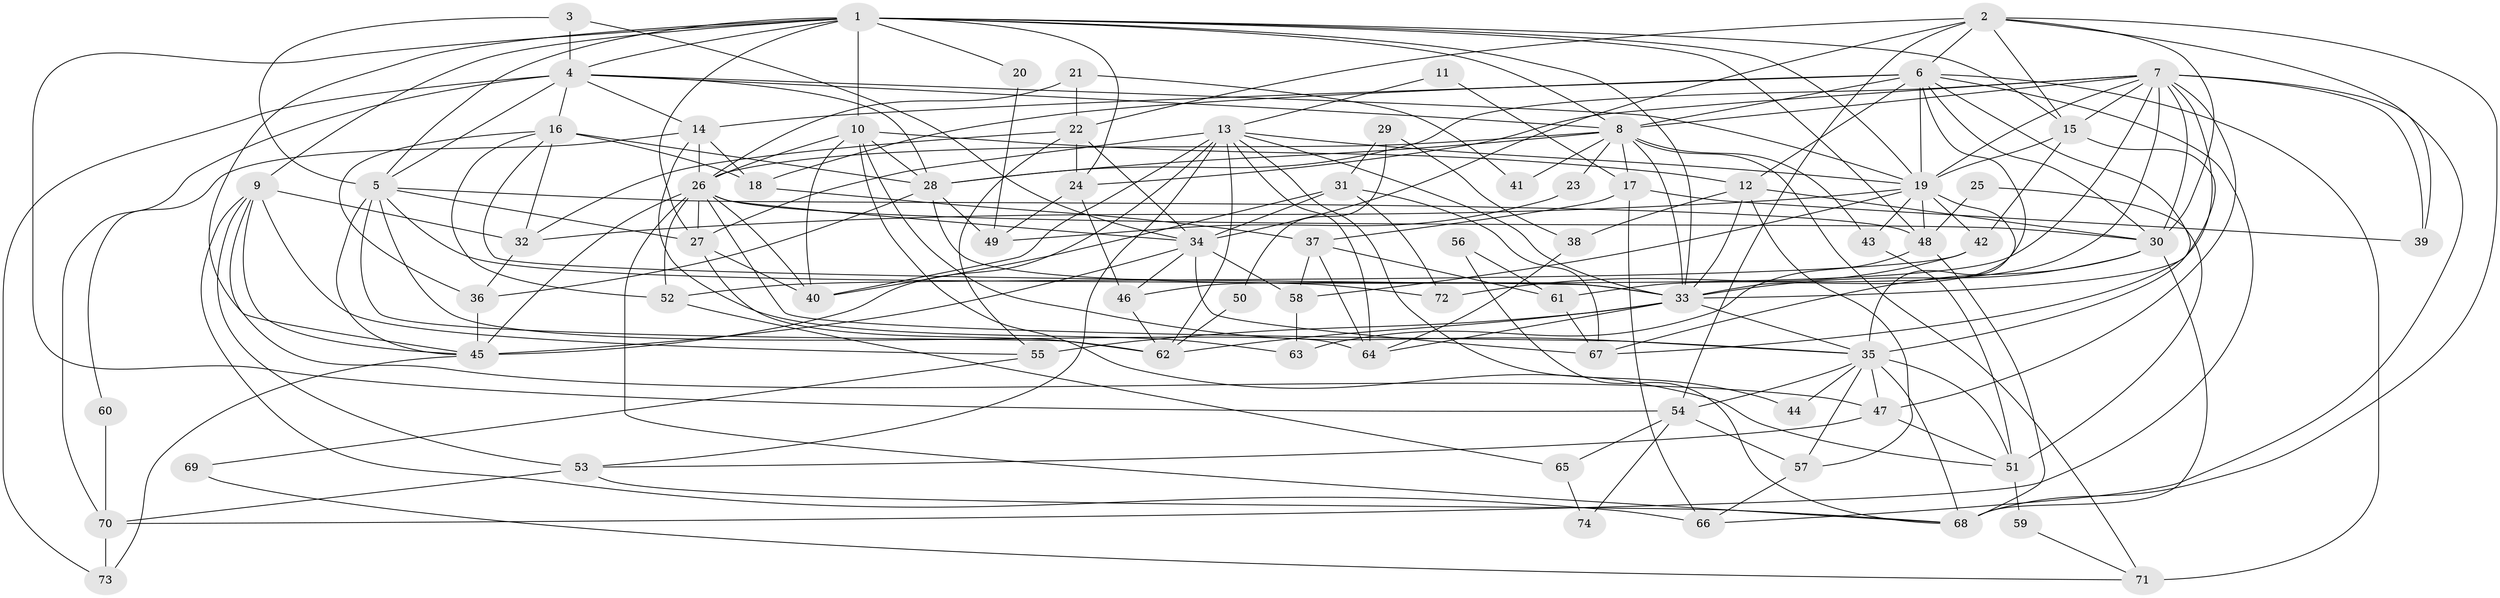 // original degree distribution, {9: 0.006802721088435374, 4: 0.23129251700680273, 3: 0.2789115646258503, 2: 0.14965986394557823, 5: 0.19727891156462585, 7: 0.034013605442176874, 6: 0.08163265306122448, 8: 0.02040816326530612}
// Generated by graph-tools (version 1.1) at 2025/36/03/09/25 02:36:13]
// undirected, 74 vertices, 203 edges
graph export_dot {
graph [start="1"]
  node [color=gray90,style=filled];
  1;
  2;
  3;
  4;
  5;
  6;
  7;
  8;
  9;
  10;
  11;
  12;
  13;
  14;
  15;
  16;
  17;
  18;
  19;
  20;
  21;
  22;
  23;
  24;
  25;
  26;
  27;
  28;
  29;
  30;
  31;
  32;
  33;
  34;
  35;
  36;
  37;
  38;
  39;
  40;
  41;
  42;
  43;
  44;
  45;
  46;
  47;
  48;
  49;
  50;
  51;
  52;
  53;
  54;
  55;
  56;
  57;
  58;
  59;
  60;
  61;
  62;
  63;
  64;
  65;
  66;
  67;
  68;
  69;
  70;
  71;
  72;
  73;
  74;
  1 -- 4 [weight=2.0];
  1 -- 5 [weight=1.0];
  1 -- 8 [weight=1.0];
  1 -- 9 [weight=2.0];
  1 -- 10 [weight=1.0];
  1 -- 15 [weight=2.0];
  1 -- 19 [weight=1.0];
  1 -- 20 [weight=1.0];
  1 -- 24 [weight=2.0];
  1 -- 27 [weight=1.0];
  1 -- 33 [weight=1.0];
  1 -- 45 [weight=2.0];
  1 -- 48 [weight=1.0];
  1 -- 54 [weight=1.0];
  2 -- 6 [weight=1.0];
  2 -- 15 [weight=1.0];
  2 -- 22 [weight=1.0];
  2 -- 30 [weight=1.0];
  2 -- 34 [weight=1.0];
  2 -- 39 [weight=1.0];
  2 -- 54 [weight=1.0];
  2 -- 68 [weight=1.0];
  3 -- 4 [weight=1.0];
  3 -- 5 [weight=1.0];
  3 -- 34 [weight=1.0];
  4 -- 5 [weight=1.0];
  4 -- 8 [weight=1.0];
  4 -- 14 [weight=1.0];
  4 -- 16 [weight=2.0];
  4 -- 19 [weight=1.0];
  4 -- 28 [weight=1.0];
  4 -- 70 [weight=2.0];
  4 -- 73 [weight=1.0];
  5 -- 27 [weight=1.0];
  5 -- 45 [weight=1.0];
  5 -- 48 [weight=1.0];
  5 -- 62 [weight=1.0];
  5 -- 64 [weight=1.0];
  5 -- 72 [weight=1.0];
  6 -- 8 [weight=1.0];
  6 -- 12 [weight=1.0];
  6 -- 14 [weight=2.0];
  6 -- 18 [weight=1.0];
  6 -- 19 [weight=1.0];
  6 -- 30 [weight=1.0];
  6 -- 33 [weight=1.0];
  6 -- 35 [weight=1.0];
  6 -- 70 [weight=1.0];
  6 -- 71 [weight=1.0];
  7 -- 8 [weight=1.0];
  7 -- 15 [weight=1.0];
  7 -- 19 [weight=1.0];
  7 -- 24 [weight=1.0];
  7 -- 28 [weight=1.0];
  7 -- 30 [weight=1.0];
  7 -- 33 [weight=1.0];
  7 -- 39 [weight=1.0];
  7 -- 46 [weight=1.0];
  7 -- 47 [weight=1.0];
  7 -- 61 [weight=1.0];
  7 -- 66 [weight=1.0];
  8 -- 17 [weight=1.0];
  8 -- 23 [weight=1.0];
  8 -- 26 [weight=1.0];
  8 -- 28 [weight=1.0];
  8 -- 33 [weight=1.0];
  8 -- 41 [weight=1.0];
  8 -- 43 [weight=1.0];
  8 -- 71 [weight=1.0];
  9 -- 32 [weight=1.0];
  9 -- 45 [weight=1.0];
  9 -- 47 [weight=1.0];
  9 -- 53 [weight=1.0];
  9 -- 55 [weight=1.0];
  9 -- 66 [weight=1.0];
  10 -- 12 [weight=1.0];
  10 -- 26 [weight=1.0];
  10 -- 28 [weight=1.0];
  10 -- 35 [weight=1.0];
  10 -- 40 [weight=1.0];
  10 -- 51 [weight=1.0];
  11 -- 13 [weight=1.0];
  11 -- 17 [weight=1.0];
  12 -- 30 [weight=1.0];
  12 -- 33 [weight=1.0];
  12 -- 38 [weight=1.0];
  12 -- 57 [weight=1.0];
  13 -- 19 [weight=1.0];
  13 -- 27 [weight=2.0];
  13 -- 33 [weight=1.0];
  13 -- 40 [weight=1.0];
  13 -- 44 [weight=1.0];
  13 -- 45 [weight=2.0];
  13 -- 53 [weight=1.0];
  13 -- 62 [weight=1.0];
  13 -- 64 [weight=1.0];
  14 -- 18 [weight=1.0];
  14 -- 26 [weight=1.0];
  14 -- 60 [weight=1.0];
  14 -- 63 [weight=1.0];
  15 -- 19 [weight=1.0];
  15 -- 42 [weight=1.0];
  15 -- 67 [weight=1.0];
  16 -- 18 [weight=1.0];
  16 -- 28 [weight=1.0];
  16 -- 32 [weight=1.0];
  16 -- 33 [weight=1.0];
  16 -- 36 [weight=1.0];
  16 -- 52 [weight=1.0];
  17 -- 37 [weight=1.0];
  17 -- 39 [weight=1.0];
  17 -- 66 [weight=1.0];
  18 -- 37 [weight=1.0];
  19 -- 32 [weight=1.0];
  19 -- 35 [weight=1.0];
  19 -- 42 [weight=1.0];
  19 -- 43 [weight=1.0];
  19 -- 48 [weight=1.0];
  19 -- 58 [weight=1.0];
  20 -- 49 [weight=1.0];
  21 -- 22 [weight=1.0];
  21 -- 26 [weight=1.0];
  21 -- 41 [weight=1.0];
  22 -- 24 [weight=1.0];
  22 -- 32 [weight=1.0];
  22 -- 34 [weight=1.0];
  22 -- 55 [weight=1.0];
  23 -- 49 [weight=1.0];
  24 -- 46 [weight=1.0];
  24 -- 49 [weight=1.0];
  25 -- 48 [weight=1.0];
  25 -- 51 [weight=1.0];
  26 -- 27 [weight=1.0];
  26 -- 30 [weight=1.0];
  26 -- 34 [weight=1.0];
  26 -- 35 [weight=1.0];
  26 -- 40 [weight=1.0];
  26 -- 45 [weight=1.0];
  26 -- 52 [weight=1.0];
  26 -- 68 [weight=1.0];
  27 -- 40 [weight=2.0];
  27 -- 62 [weight=1.0];
  28 -- 33 [weight=1.0];
  28 -- 36 [weight=1.0];
  28 -- 49 [weight=1.0];
  29 -- 31 [weight=1.0];
  29 -- 38 [weight=1.0];
  29 -- 50 [weight=1.0];
  30 -- 33 [weight=1.0];
  30 -- 67 [weight=1.0];
  30 -- 68 [weight=1.0];
  31 -- 34 [weight=1.0];
  31 -- 40 [weight=1.0];
  31 -- 67 [weight=1.0];
  31 -- 72 [weight=1.0];
  32 -- 36 [weight=1.0];
  33 -- 35 [weight=1.0];
  33 -- 55 [weight=1.0];
  33 -- 62 [weight=1.0];
  33 -- 64 [weight=1.0];
  34 -- 45 [weight=1.0];
  34 -- 46 [weight=1.0];
  34 -- 58 [weight=1.0];
  34 -- 67 [weight=1.0];
  35 -- 44 [weight=1.0];
  35 -- 47 [weight=1.0];
  35 -- 51 [weight=1.0];
  35 -- 54 [weight=2.0];
  35 -- 57 [weight=1.0];
  35 -- 68 [weight=1.0];
  36 -- 45 [weight=2.0];
  37 -- 58 [weight=1.0];
  37 -- 61 [weight=1.0];
  37 -- 64 [weight=1.0];
  38 -- 64 [weight=1.0];
  42 -- 52 [weight=1.0];
  42 -- 72 [weight=1.0];
  43 -- 51 [weight=1.0];
  45 -- 73 [weight=1.0];
  46 -- 62 [weight=1.0];
  47 -- 51 [weight=1.0];
  47 -- 53 [weight=1.0];
  48 -- 63 [weight=1.0];
  48 -- 68 [weight=1.0];
  50 -- 62 [weight=1.0];
  51 -- 59 [weight=1.0];
  52 -- 65 [weight=1.0];
  53 -- 68 [weight=1.0];
  53 -- 70 [weight=1.0];
  54 -- 57 [weight=1.0];
  54 -- 65 [weight=1.0];
  54 -- 74 [weight=1.0];
  55 -- 69 [weight=1.0];
  56 -- 61 [weight=1.0];
  56 -- 68 [weight=1.0];
  57 -- 66 [weight=1.0];
  58 -- 63 [weight=1.0];
  59 -- 71 [weight=1.0];
  60 -- 70 [weight=1.0];
  61 -- 67 [weight=1.0];
  65 -- 74 [weight=1.0];
  69 -- 71 [weight=1.0];
  70 -- 73 [weight=1.0];
}
